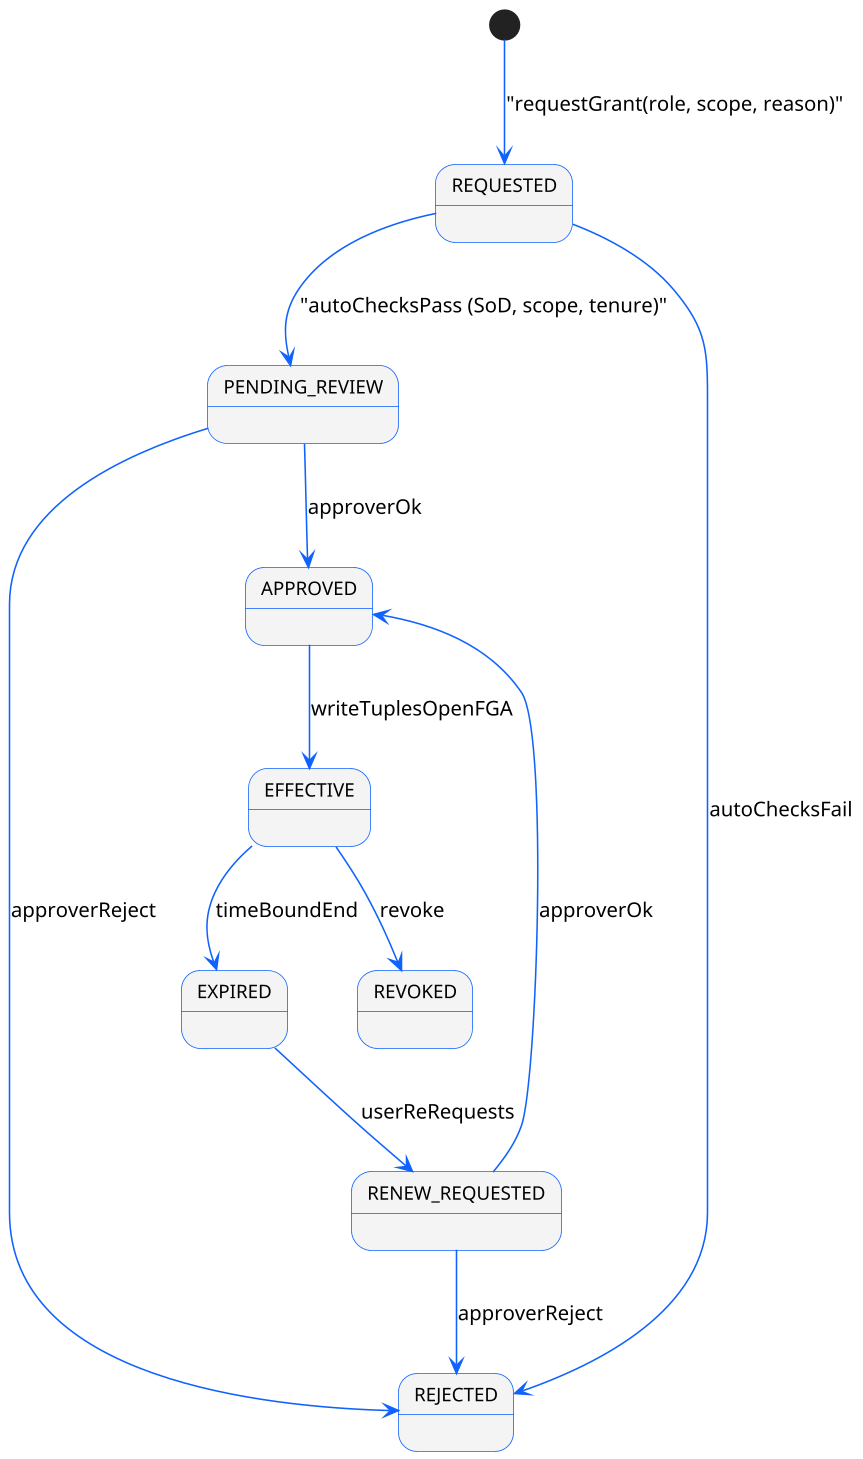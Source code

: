 @startuml grant-lifecycle
skinparam shadowing false
skinparam dpi 150
skinparam state {
  BackgroundColor #f4f4f4
  BorderColor #0f62fe
  ArrowColor #0f62fe
  FontSize 12
  RoundCorner 8
}

[*] --> REQUESTED : "requestGrant(role, scope, reason)"
REQUESTED --> PENDING_REVIEW : "autoChecksPass (SoD, scope, tenure)"
REQUESTED --> REJECTED : autoChecksFail

PENDING_REVIEW --> APPROVED : approverOk
PENDING_REVIEW --> REJECTED : approverReject

APPROVED --> EFFECTIVE : writeTuplesOpenFGA
EFFECTIVE --> EXPIRED : timeBoundEnd
EFFECTIVE --> REVOKED : revoke
EXPIRED --> RENEW_REQUESTED : userReRequests
RENEW_REQUESTED --> APPROVED : approverOk
RENEW_REQUESTED --> REJECTED : approverReject

@enduml
